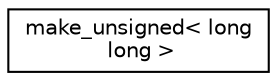digraph "Graphical Class Hierarchy"
{
  edge [fontname="Helvetica",fontsize="10",labelfontname="Helvetica",labelfontsize="10"];
  node [fontname="Helvetica",fontsize="10",shape=record];
  rankdir="LR";
  Node1 [label="make_unsigned\< long\l long \>",height=0.2,width=0.4,color="black", fillcolor="white", style="filled",URL="$structmake__unsigned_3_01long_01long_01_4.html"];
}
